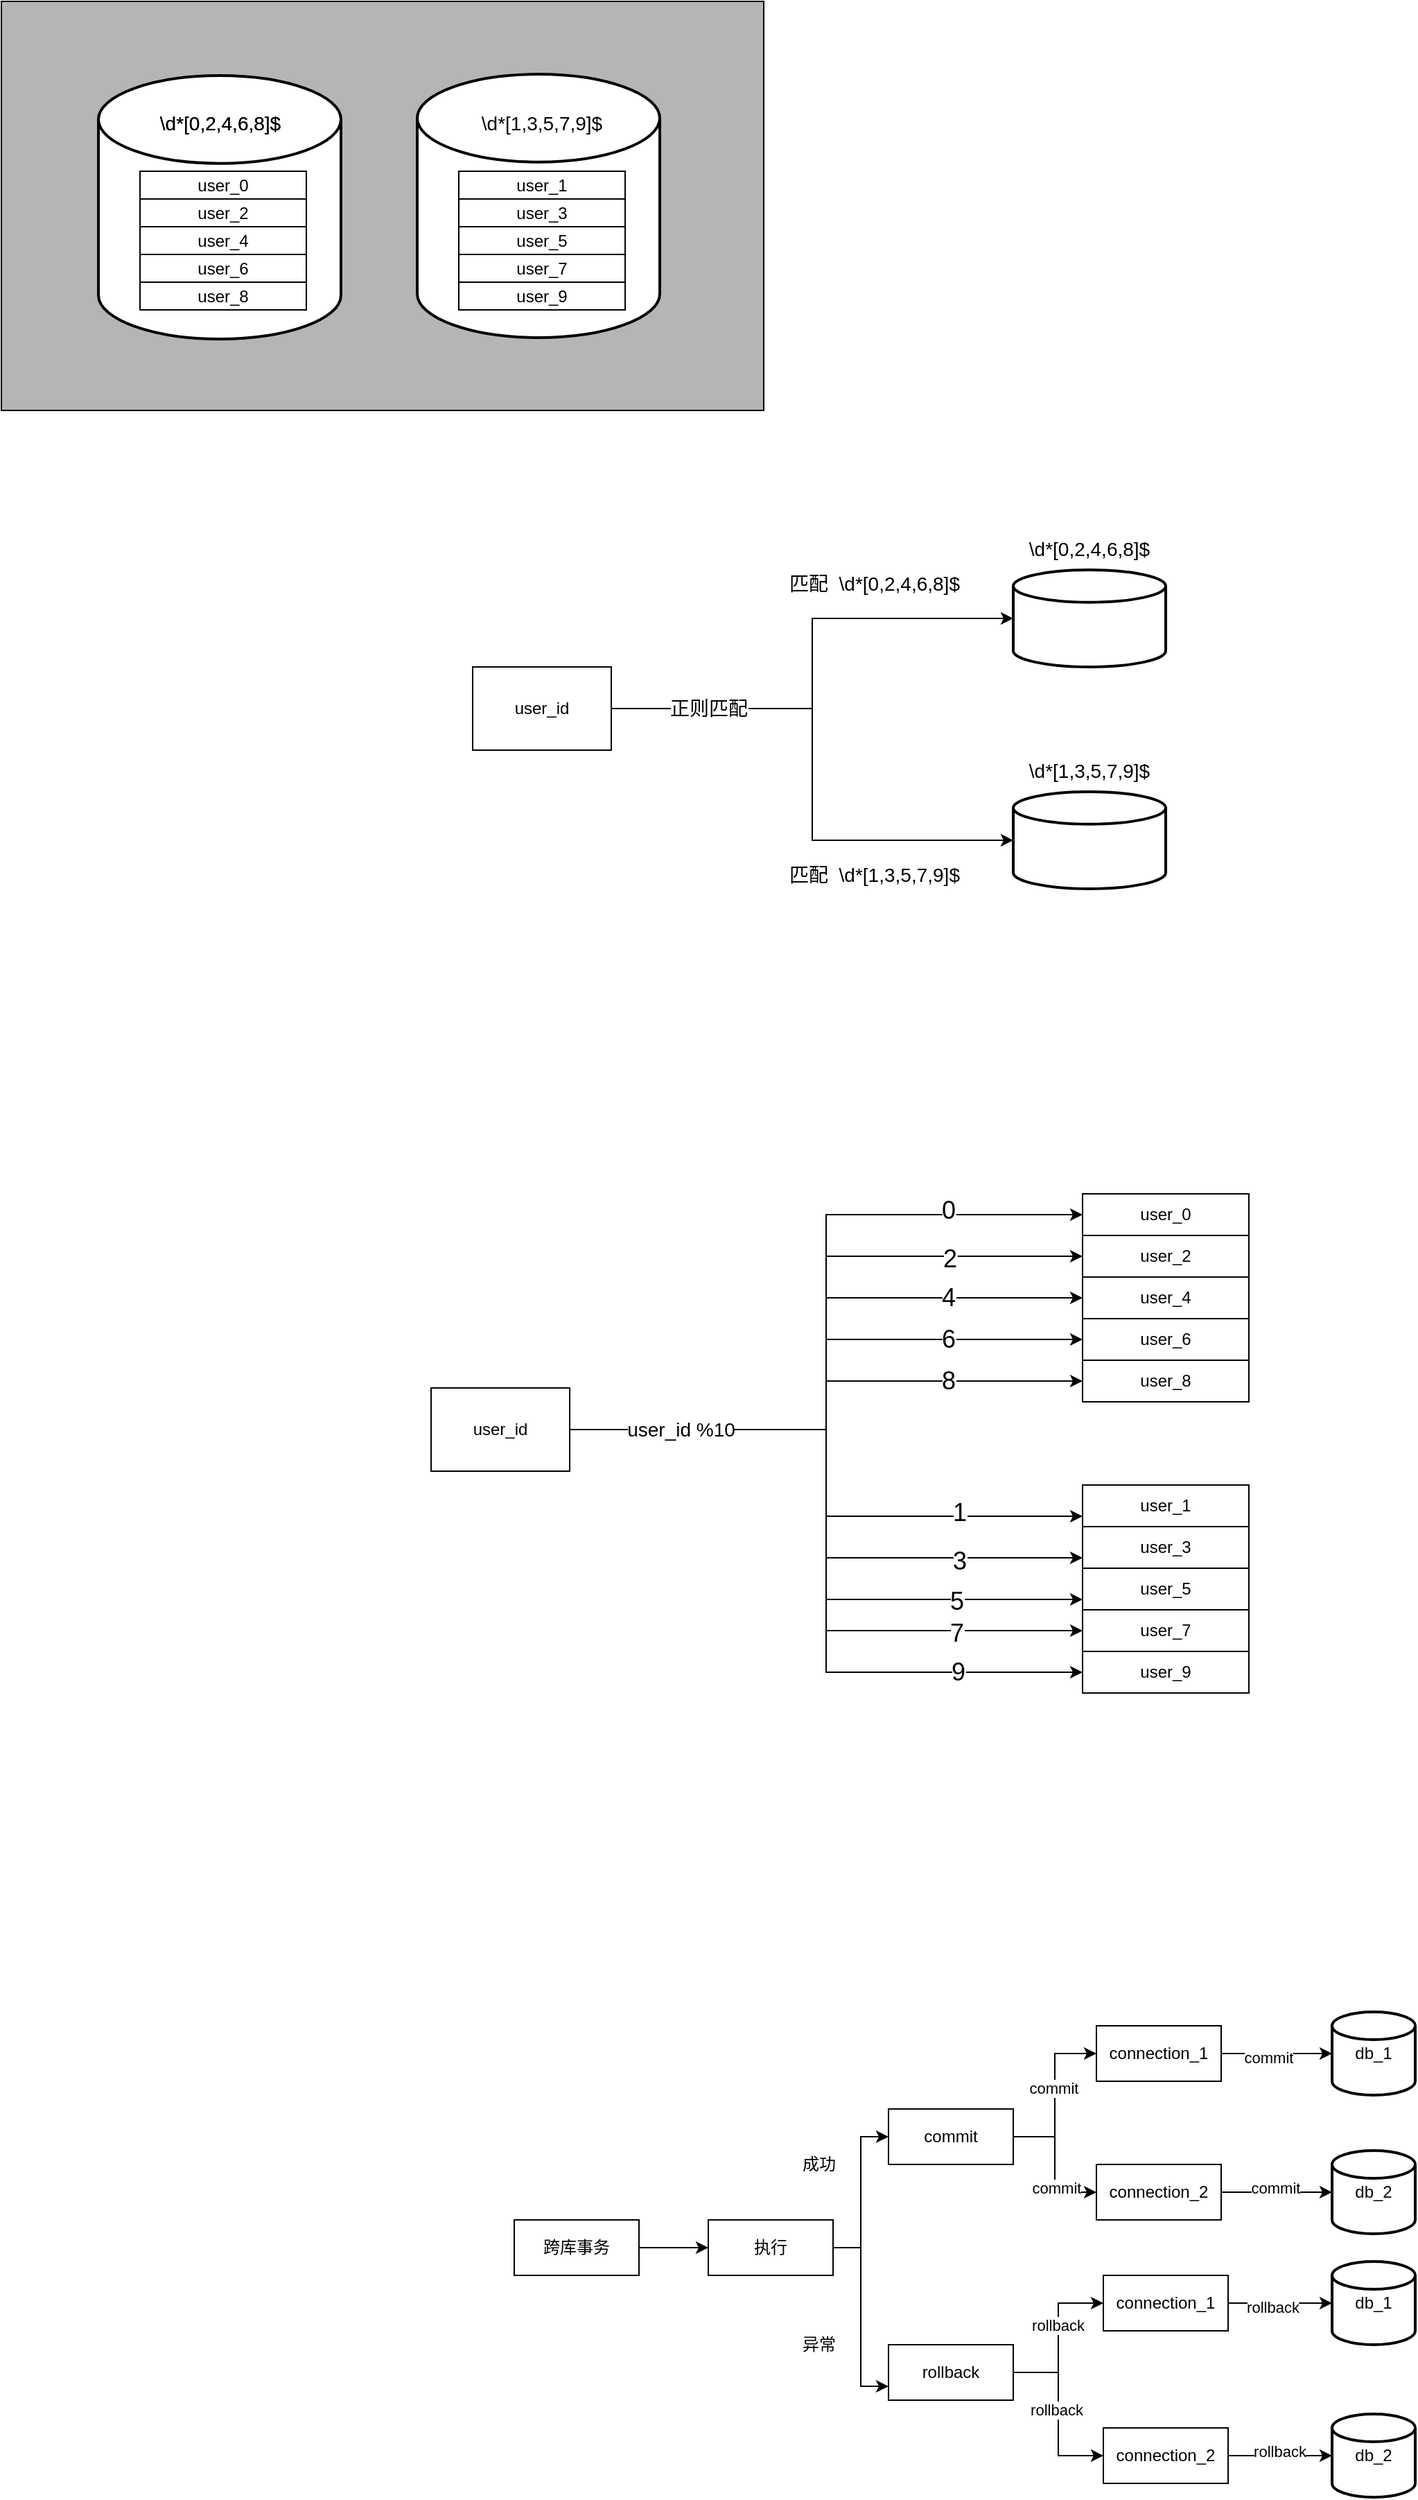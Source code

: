 <mxfile version="13.10.3" type="github">
  <diagram id="cZBPGpnmnq-HmEcKpRpX" name="Page-1">
    <mxGraphModel dx="1839" dy="1051" grid="1" gridSize="10" guides="1" tooltips="1" connect="1" arrows="1" fold="1" page="1" pageScale="1" pageWidth="1654" pageHeight="2336" math="0" shadow="0">
      <root>
        <mxCell id="0" />
        <mxCell id="1" parent="0" />
        <mxCell id="g-ux4vXY3DX0NyAZt6GT-18" value="" style="rounded=0;whiteSpace=wrap;html=1;fillColor=#B5B5B5;" vertex="1" parent="1">
          <mxGeometry x="70" y="60" width="550" height="295" as="geometry" />
        </mxCell>
        <mxCell id="g-ux4vXY3DX0NyAZt6GT-2" value="" style="strokeWidth=2;html=1;shape=mxgraph.flowchart.database;whiteSpace=wrap;" vertex="1" parent="1">
          <mxGeometry x="140" y="113.5" width="175" height="190" as="geometry" />
        </mxCell>
        <mxCell id="g-ux4vXY3DX0NyAZt6GT-5" value="user_0" style="rounded=0;whiteSpace=wrap;html=1;" vertex="1" parent="1">
          <mxGeometry x="170" y="182.5" width="120" height="20" as="geometry" />
        </mxCell>
        <mxCell id="g-ux4vXY3DX0NyAZt6GT-6" value="user_2" style="rounded=0;whiteSpace=wrap;html=1;" vertex="1" parent="1">
          <mxGeometry x="170" y="202.5" width="120" height="20" as="geometry" />
        </mxCell>
        <mxCell id="g-ux4vXY3DX0NyAZt6GT-7" value="user_4" style="rounded=0;whiteSpace=wrap;html=1;" vertex="1" parent="1">
          <mxGeometry x="170" y="222.5" width="120" height="20" as="geometry" />
        </mxCell>
        <mxCell id="g-ux4vXY3DX0NyAZt6GT-8" value="user_6" style="rounded=0;whiteSpace=wrap;html=1;" vertex="1" parent="1">
          <mxGeometry x="170" y="242.5" width="120" height="20" as="geometry" />
        </mxCell>
        <mxCell id="g-ux4vXY3DX0NyAZt6GT-9" value="user_8" style="rounded=0;whiteSpace=wrap;html=1;" vertex="1" parent="1">
          <mxGeometry x="170" y="262.5" width="120" height="20" as="geometry" />
        </mxCell>
        <mxCell id="g-ux4vXY3DX0NyAZt6GT-10" value="user_6" style="rounded=0;whiteSpace=wrap;html=1;" vertex="1" parent="1">
          <mxGeometry x="170" y="242.5" width="120" height="20" as="geometry" />
        </mxCell>
        <mxCell id="g-ux4vXY3DX0NyAZt6GT-11" value="" style="strokeWidth=2;html=1;shape=mxgraph.flowchart.database;whiteSpace=wrap;" vertex="1" parent="1">
          <mxGeometry x="370" y="112.5" width="175" height="190" as="geometry" />
        </mxCell>
        <mxCell id="g-ux4vXY3DX0NyAZt6GT-12" value="user_1" style="rounded=0;whiteSpace=wrap;html=1;" vertex="1" parent="1">
          <mxGeometry x="400" y="182.5" width="120" height="20" as="geometry" />
        </mxCell>
        <mxCell id="g-ux4vXY3DX0NyAZt6GT-13" value="user_3" style="rounded=0;whiteSpace=wrap;html=1;" vertex="1" parent="1">
          <mxGeometry x="400" y="202.5" width="120" height="20" as="geometry" />
        </mxCell>
        <mxCell id="g-ux4vXY3DX0NyAZt6GT-14" value="user_5" style="rounded=0;whiteSpace=wrap;html=1;" vertex="1" parent="1">
          <mxGeometry x="400" y="222.5" width="120" height="20" as="geometry" />
        </mxCell>
        <mxCell id="g-ux4vXY3DX0NyAZt6GT-15" value="user_6" style="rounded=0;whiteSpace=wrap;html=1;" vertex="1" parent="1">
          <mxGeometry x="400" y="242.5" width="120" height="20" as="geometry" />
        </mxCell>
        <mxCell id="g-ux4vXY3DX0NyAZt6GT-16" value="user_9" style="rounded=0;whiteSpace=wrap;html=1;" vertex="1" parent="1">
          <mxGeometry x="400" y="262.5" width="120" height="20" as="geometry" />
        </mxCell>
        <mxCell id="g-ux4vXY3DX0NyAZt6GT-17" value="user_7" style="rounded=0;whiteSpace=wrap;html=1;" vertex="1" parent="1">
          <mxGeometry x="400" y="242.5" width="120" height="20" as="geometry" />
        </mxCell>
        <mxCell id="g-ux4vXY3DX0NyAZt6GT-20" value="&lt;font style=&quot;font-size: 14px&quot;&gt;\d*[1,3,5,7,9]$&lt;/font&gt;" style="text;html=1;strokeColor=none;fillColor=none;align=center;verticalAlign=middle;whiteSpace=wrap;rounded=0;" vertex="1" parent="1">
          <mxGeometry x="415" y="132.5" width="90" height="30" as="geometry" />
        </mxCell>
        <mxCell id="g-ux4vXY3DX0NyAZt6GT-19" value="&lt;font style=&quot;font-size: 14px&quot;&gt;\d*[0,2,4,6,8]$&lt;/font&gt;" style="text;html=1;strokeColor=none;fillColor=none;align=center;verticalAlign=middle;whiteSpace=wrap;rounded=0;" vertex="1" parent="1">
          <mxGeometry x="182.5" y="132.5" width="90" height="30" as="geometry" />
        </mxCell>
        <mxCell id="g-ux4vXY3DX0NyAZt6GT-31" style="edgeStyle=orthogonalEdgeStyle;rounded=0;orthogonalLoop=1;jettySize=auto;html=1;exitX=1;exitY=0.5;exitDx=0;exitDy=0;entryX=0;entryY=0.5;entryDx=0;entryDy=0;entryPerimeter=0;" edge="1" parent="1" source="g-ux4vXY3DX0NyAZt6GT-24" target="g-ux4vXY3DX0NyAZt6GT-25">
          <mxGeometry relative="1" as="geometry" />
        </mxCell>
        <mxCell id="g-ux4vXY3DX0NyAZt6GT-32" style="edgeStyle=orthogonalEdgeStyle;rounded=0;orthogonalLoop=1;jettySize=auto;html=1;exitX=1;exitY=0.5;exitDx=0;exitDy=0;entryX=0;entryY=0.5;entryDx=0;entryDy=0;entryPerimeter=0;" edge="1" parent="1" source="g-ux4vXY3DX0NyAZt6GT-24" target="g-ux4vXY3DX0NyAZt6GT-28">
          <mxGeometry relative="1" as="geometry" />
        </mxCell>
        <mxCell id="g-ux4vXY3DX0NyAZt6GT-35" value="&lt;font style=&quot;font-size: 14px&quot;&gt;正则匹配&lt;/font&gt;" style="edgeLabel;html=1;align=center;verticalAlign=middle;resizable=0;points=[];" vertex="1" connectable="0" parent="g-ux4vXY3DX0NyAZt6GT-32">
          <mxGeometry x="-0.704" y="-1" relative="1" as="geometry">
            <mxPoint x="13" y="-1" as="offset" />
          </mxGeometry>
        </mxCell>
        <mxCell id="g-ux4vXY3DX0NyAZt6GT-24" value="user_id" style="rounded=0;whiteSpace=wrap;html=1;fillColor=#FFFFFF;" vertex="1" parent="1">
          <mxGeometry x="410" y="540" width="100" height="60" as="geometry" />
        </mxCell>
        <mxCell id="g-ux4vXY3DX0NyAZt6GT-25" value="" style="strokeWidth=2;html=1;shape=mxgraph.flowchart.database;whiteSpace=wrap;fillColor=#FFFFFF;" vertex="1" parent="1">
          <mxGeometry x="800" y="470" width="110" height="70" as="geometry" />
        </mxCell>
        <mxCell id="g-ux4vXY3DX0NyAZt6GT-26" value="&lt;font style=&quot;font-size: 14px&quot;&gt;\d*[0,2,4,6,8]$&lt;/font&gt;" style="text;html=1;strokeColor=none;fillColor=none;align=center;verticalAlign=middle;whiteSpace=wrap;rounded=0;" vertex="1" parent="1">
          <mxGeometry x="810" y="440" width="90" height="30" as="geometry" />
        </mxCell>
        <mxCell id="g-ux4vXY3DX0NyAZt6GT-27" value="&lt;font style=&quot;font-size: 14px&quot;&gt;\d*[0,2,4,6,8]$&lt;/font&gt;" style="text;html=1;strokeColor=none;fillColor=none;align=center;verticalAlign=middle;whiteSpace=wrap;rounded=0;" vertex="1" parent="1">
          <mxGeometry x="182.5" y="132.5" width="90" height="30" as="geometry" />
        </mxCell>
        <mxCell id="g-ux4vXY3DX0NyAZt6GT-28" value="" style="strokeWidth=2;html=1;shape=mxgraph.flowchart.database;whiteSpace=wrap;fillColor=#FFFFFF;" vertex="1" parent="1">
          <mxGeometry x="800" y="630" width="110" height="70" as="geometry" />
        </mxCell>
        <mxCell id="g-ux4vXY3DX0NyAZt6GT-30" value="&lt;font style=&quot;font-size: 14px&quot;&gt;\d*[1,3,5,7,9]$&lt;/font&gt;" style="text;html=1;strokeColor=none;fillColor=none;align=center;verticalAlign=middle;whiteSpace=wrap;rounded=0;" vertex="1" parent="1">
          <mxGeometry x="810" y="600" width="90" height="30" as="geometry" />
        </mxCell>
        <mxCell id="g-ux4vXY3DX0NyAZt6GT-38" value="&lt;span style=&quot;font-size: 14px ; background-color: rgb(255 , 255 , 255)&quot;&gt;匹配&amp;nbsp;&amp;nbsp;&lt;/span&gt;&lt;span style=&quot;font-size: 14px&quot;&gt;\d*[0,2,4,6,8]$&lt;/span&gt;" style="text;html=1;strokeColor=none;fillColor=none;align=center;verticalAlign=middle;whiteSpace=wrap;rounded=0;" vertex="1" parent="1">
          <mxGeometry x="620" y="460" width="160" height="40" as="geometry" />
        </mxCell>
        <mxCell id="g-ux4vXY3DX0NyAZt6GT-39" value="&lt;span style=&quot;font-size: 14px ; background-color: rgb(255 , 255 , 255)&quot;&gt;匹配&amp;nbsp;&amp;nbsp;&lt;/span&gt;&lt;span style=&quot;font-size: 14px&quot;&gt;\d*[1,3,5,7,9]$&lt;/span&gt;" style="text;html=1;strokeColor=none;fillColor=none;align=center;verticalAlign=middle;whiteSpace=wrap;rounded=0;" vertex="1" parent="1">
          <mxGeometry x="620" y="670" width="160" height="40" as="geometry" />
        </mxCell>
        <mxCell id="g-ux4vXY3DX0NyAZt6GT-60" style="edgeStyle=orthogonalEdgeStyle;rounded=0;orthogonalLoop=1;jettySize=auto;html=1;exitX=1;exitY=0.5;exitDx=0;exitDy=0;entryX=0;entryY=0.5;entryDx=0;entryDy=0;" edge="1" parent="1" source="g-ux4vXY3DX0NyAZt6GT-63" target="g-ux4vXY3DX0NyAZt6GT-84">
          <mxGeometry relative="1" as="geometry">
            <mxPoint x="770" y="1025" as="targetPoint" />
            <Array as="points">
              <mxPoint x="665" y="1090" />
              <mxPoint x="665" y="935" />
            </Array>
          </mxGeometry>
        </mxCell>
        <mxCell id="g-ux4vXY3DX0NyAZt6GT-115" value="&lt;font style=&quot;font-size: 18px&quot;&gt;0&lt;/font&gt;" style="edgeLabel;html=1;align=center;verticalAlign=middle;resizable=0;points=[];" vertex="1" connectable="0" parent="g-ux4vXY3DX0NyAZt6GT-60">
          <mxGeometry x="0.63" y="3" relative="1" as="geometry">
            <mxPoint as="offset" />
          </mxGeometry>
        </mxCell>
        <mxCell id="g-ux4vXY3DX0NyAZt6GT-100" style="edgeStyle=orthogonalEdgeStyle;rounded=0;orthogonalLoop=1;jettySize=auto;html=1;exitX=1;exitY=0.5;exitDx=0;exitDy=0;entryX=0;entryY=0.5;entryDx=0;entryDy=0;" edge="1" parent="1" source="g-ux4vXY3DX0NyAZt6GT-63" target="g-ux4vXY3DX0NyAZt6GT-91">
          <mxGeometry relative="1" as="geometry" />
        </mxCell>
        <mxCell id="g-ux4vXY3DX0NyAZt6GT-114" value="&lt;font style=&quot;font-size: 18px&quot;&gt;2&lt;/font&gt;" style="edgeLabel;html=1;align=center;verticalAlign=middle;resizable=0;points=[];" vertex="1" connectable="0" parent="g-ux4vXY3DX0NyAZt6GT-100">
          <mxGeometry x="0.612" y="-2" relative="1" as="geometry">
            <mxPoint as="offset" />
          </mxGeometry>
        </mxCell>
        <mxCell id="g-ux4vXY3DX0NyAZt6GT-101" style="edgeStyle=orthogonalEdgeStyle;rounded=0;orthogonalLoop=1;jettySize=auto;html=1;exitX=1;exitY=0.5;exitDx=0;exitDy=0;entryX=0;entryY=0.5;entryDx=0;entryDy=0;" edge="1" parent="1" source="g-ux4vXY3DX0NyAZt6GT-63" target="g-ux4vXY3DX0NyAZt6GT-92">
          <mxGeometry relative="1" as="geometry" />
        </mxCell>
        <mxCell id="g-ux4vXY3DX0NyAZt6GT-116" value="&lt;font style=&quot;font-size: 18px&quot;&gt;4&lt;/font&gt;" style="edgeLabel;html=1;align=center;verticalAlign=middle;resizable=0;points=[];" vertex="1" connectable="0" parent="g-ux4vXY3DX0NyAZt6GT-101">
          <mxGeometry x="0.583" relative="1" as="geometry">
            <mxPoint as="offset" />
          </mxGeometry>
        </mxCell>
        <mxCell id="g-ux4vXY3DX0NyAZt6GT-102" style="edgeStyle=orthogonalEdgeStyle;rounded=0;orthogonalLoop=1;jettySize=auto;html=1;exitX=1;exitY=0.5;exitDx=0;exitDy=0;entryX=0;entryY=0.5;entryDx=0;entryDy=0;" edge="1" parent="1" source="g-ux4vXY3DX0NyAZt6GT-63" target="g-ux4vXY3DX0NyAZt6GT-93">
          <mxGeometry relative="1" as="geometry" />
        </mxCell>
        <mxCell id="g-ux4vXY3DX0NyAZt6GT-117" value="&lt;font style=&quot;font-size: 18px&quot;&gt;6&lt;/font&gt;" style="edgeLabel;html=1;align=center;verticalAlign=middle;resizable=0;points=[];" vertex="1" connectable="0" parent="g-ux4vXY3DX0NyAZt6GT-102">
          <mxGeometry x="0.554" relative="1" as="geometry">
            <mxPoint as="offset" />
          </mxGeometry>
        </mxCell>
        <mxCell id="g-ux4vXY3DX0NyAZt6GT-103" style="edgeStyle=orthogonalEdgeStyle;rounded=0;orthogonalLoop=1;jettySize=auto;html=1;exitX=1;exitY=0.5;exitDx=0;exitDy=0;" edge="1" parent="1" source="g-ux4vXY3DX0NyAZt6GT-63" target="g-ux4vXY3DX0NyAZt6GT-94">
          <mxGeometry relative="1" as="geometry">
            <Array as="points">
              <mxPoint x="665" y="1090" />
              <mxPoint x="665" y="1055" />
            </Array>
          </mxGeometry>
        </mxCell>
        <mxCell id="g-ux4vXY3DX0NyAZt6GT-119" value="&lt;span style=&quot;font-size: 18px&quot;&gt;8&lt;/span&gt;" style="edgeLabel;html=1;align=center;verticalAlign=middle;resizable=0;points=[];" vertex="1" connectable="0" parent="g-ux4vXY3DX0NyAZt6GT-103">
          <mxGeometry x="0.521" relative="1" as="geometry">
            <mxPoint as="offset" />
          </mxGeometry>
        </mxCell>
        <mxCell id="g-ux4vXY3DX0NyAZt6GT-104" style="edgeStyle=orthogonalEdgeStyle;rounded=0;orthogonalLoop=1;jettySize=auto;html=1;exitX=1;exitY=0.5;exitDx=0;exitDy=0;entryX=0;entryY=0.5;entryDx=0;entryDy=0;" edge="1" parent="1" source="g-ux4vXY3DX0NyAZt6GT-63" target="g-ux4vXY3DX0NyAZt6GT-98">
          <mxGeometry relative="1" as="geometry" />
        </mxCell>
        <mxCell id="g-ux4vXY3DX0NyAZt6GT-123" value="&lt;font style=&quot;font-size: 18px&quot;&gt;7&lt;/font&gt;" style="edgeLabel;html=1;align=center;verticalAlign=middle;resizable=0;points=[];" vertex="1" connectable="0" parent="g-ux4vXY3DX0NyAZt6GT-104">
          <mxGeometry x="0.647" y="-2" relative="1" as="geometry">
            <mxPoint as="offset" />
          </mxGeometry>
        </mxCell>
        <mxCell id="g-ux4vXY3DX0NyAZt6GT-105" style="edgeStyle=orthogonalEdgeStyle;rounded=0;orthogonalLoop=1;jettySize=auto;html=1;exitX=1;exitY=0.5;exitDx=0;exitDy=0;entryX=0;entryY=0.5;entryDx=0;entryDy=0;" edge="1" parent="1" source="g-ux4vXY3DX0NyAZt6GT-63" target="g-ux4vXY3DX0NyAZt6GT-99">
          <mxGeometry relative="1" as="geometry">
            <mxPoint x="810" y="1260" as="targetPoint" />
          </mxGeometry>
        </mxCell>
        <mxCell id="g-ux4vXY3DX0NyAZt6GT-124" value="&lt;font style=&quot;font-size: 18px&quot;&gt;9&lt;/font&gt;" style="edgeLabel;html=1;align=center;verticalAlign=middle;resizable=0;points=[];" vertex="1" connectable="0" parent="g-ux4vXY3DX0NyAZt6GT-105">
          <mxGeometry x="0.662" y="1" relative="1" as="geometry">
            <mxPoint x="2" y="1" as="offset" />
          </mxGeometry>
        </mxCell>
        <mxCell id="g-ux4vXY3DX0NyAZt6GT-106" style="edgeStyle=orthogonalEdgeStyle;rounded=0;orthogonalLoop=1;jettySize=auto;html=1;exitX=1;exitY=0.5;exitDx=0;exitDy=0;entryX=0;entryY=0.75;entryDx=0;entryDy=0;" edge="1" parent="1" source="g-ux4vXY3DX0NyAZt6GT-63" target="g-ux4vXY3DX0NyAZt6GT-97">
          <mxGeometry relative="1" as="geometry" />
        </mxCell>
        <mxCell id="g-ux4vXY3DX0NyAZt6GT-122" value="&lt;font style=&quot;font-size: 18px&quot;&gt;5&lt;/font&gt;" style="edgeLabel;html=1;align=center;verticalAlign=middle;resizable=0;points=[];" vertex="1" connectable="0" parent="g-ux4vXY3DX0NyAZt6GT-106">
          <mxGeometry x="0.63" relative="1" as="geometry">
            <mxPoint y="1" as="offset" />
          </mxGeometry>
        </mxCell>
        <mxCell id="g-ux4vXY3DX0NyAZt6GT-107" style="edgeStyle=orthogonalEdgeStyle;rounded=0;orthogonalLoop=1;jettySize=auto;html=1;exitX=1;exitY=0.5;exitDx=0;exitDy=0;entryX=0;entryY=0.75;entryDx=0;entryDy=0;" edge="1" parent="1" source="g-ux4vXY3DX0NyAZt6GT-63" target="g-ux4vXY3DX0NyAZt6GT-96">
          <mxGeometry relative="1" as="geometry" />
        </mxCell>
        <mxCell id="g-ux4vXY3DX0NyAZt6GT-121" value="&lt;span style=&quot;font-size: 18px&quot;&gt;3&lt;/span&gt;" style="edgeLabel;html=1;align=center;verticalAlign=middle;resizable=0;points=[];" vertex="1" connectable="0" parent="g-ux4vXY3DX0NyAZt6GT-107">
          <mxGeometry x="0.598" y="-1" relative="1" as="geometry">
            <mxPoint x="3.5" y="1" as="offset" />
          </mxGeometry>
        </mxCell>
        <mxCell id="g-ux4vXY3DX0NyAZt6GT-108" style="edgeStyle=orthogonalEdgeStyle;rounded=0;orthogonalLoop=1;jettySize=auto;html=1;exitX=1;exitY=0.5;exitDx=0;exitDy=0;entryX=0;entryY=0.75;entryDx=0;entryDy=0;" edge="1" parent="1" source="g-ux4vXY3DX0NyAZt6GT-63" target="g-ux4vXY3DX0NyAZt6GT-95">
          <mxGeometry relative="1" as="geometry" />
        </mxCell>
        <mxCell id="g-ux4vXY3DX0NyAZt6GT-110" value="&lt;font style=&quot;font-size: 14px&quot;&gt;user_id %10&lt;/font&gt;" style="edgeLabel;html=1;align=center;verticalAlign=middle;resizable=0;points=[];" vertex="1" connectable="0" parent="g-ux4vXY3DX0NyAZt6GT-108">
          <mxGeometry x="-0.676" relative="1" as="geometry">
            <mxPoint x="10" as="offset" />
          </mxGeometry>
        </mxCell>
        <mxCell id="g-ux4vXY3DX0NyAZt6GT-120" value="&lt;font style=&quot;font-size: 18px&quot;&gt;1&lt;/font&gt;" style="edgeLabel;html=1;align=center;verticalAlign=middle;resizable=0;points=[];" vertex="1" connectable="0" parent="g-ux4vXY3DX0NyAZt6GT-108">
          <mxGeometry x="0.57" y="-1" relative="1" as="geometry">
            <mxPoint x="3.5" y="-3.5" as="offset" />
          </mxGeometry>
        </mxCell>
        <mxCell id="g-ux4vXY3DX0NyAZt6GT-63" value="user_id" style="rounded=0;whiteSpace=wrap;html=1;fillColor=#FFFFFF;" vertex="1" parent="1">
          <mxGeometry x="380" y="1060" width="100" height="60" as="geometry" />
        </mxCell>
        <mxCell id="g-ux4vXY3DX0NyAZt6GT-84" value="user_0" style="rounded=0;whiteSpace=wrap;html=1;fillColor=#FFFFFF;" vertex="1" parent="1">
          <mxGeometry x="850" y="920" width="120" height="30" as="geometry" />
        </mxCell>
        <mxCell id="g-ux4vXY3DX0NyAZt6GT-91" value="user_2" style="rounded=0;whiteSpace=wrap;html=1;fillColor=#FFFFFF;" vertex="1" parent="1">
          <mxGeometry x="850" y="950" width="120" height="30" as="geometry" />
        </mxCell>
        <mxCell id="g-ux4vXY3DX0NyAZt6GT-92" value="user_4" style="rounded=0;whiteSpace=wrap;html=1;fillColor=#FFFFFF;" vertex="1" parent="1">
          <mxGeometry x="850" y="980" width="120" height="30" as="geometry" />
        </mxCell>
        <mxCell id="g-ux4vXY3DX0NyAZt6GT-93" value="user_6" style="rounded=0;whiteSpace=wrap;html=1;fillColor=#FFFFFF;" vertex="1" parent="1">
          <mxGeometry x="850" y="1010" width="120" height="30" as="geometry" />
        </mxCell>
        <mxCell id="g-ux4vXY3DX0NyAZt6GT-94" value="user_8" style="rounded=0;whiteSpace=wrap;html=1;fillColor=#FFFFFF;" vertex="1" parent="1">
          <mxGeometry x="850" y="1040" width="120" height="30" as="geometry" />
        </mxCell>
        <mxCell id="g-ux4vXY3DX0NyAZt6GT-95" value="user_1" style="rounded=0;whiteSpace=wrap;html=1;fillColor=#FFFFFF;" vertex="1" parent="1">
          <mxGeometry x="850" y="1130" width="120" height="30" as="geometry" />
        </mxCell>
        <mxCell id="g-ux4vXY3DX0NyAZt6GT-96" value="user_3" style="rounded=0;whiteSpace=wrap;html=1;fillColor=#FFFFFF;" vertex="1" parent="1">
          <mxGeometry x="850" y="1160" width="120" height="30" as="geometry" />
        </mxCell>
        <mxCell id="g-ux4vXY3DX0NyAZt6GT-97" value="user_5" style="rounded=0;whiteSpace=wrap;html=1;fillColor=#FFFFFF;" vertex="1" parent="1">
          <mxGeometry x="850" y="1190" width="120" height="30" as="geometry" />
        </mxCell>
        <mxCell id="g-ux4vXY3DX0NyAZt6GT-98" value="user_7" style="rounded=0;whiteSpace=wrap;html=1;fillColor=#FFFFFF;" vertex="1" parent="1">
          <mxGeometry x="850" y="1220" width="120" height="30" as="geometry" />
        </mxCell>
        <mxCell id="g-ux4vXY3DX0NyAZt6GT-99" value="user_9" style="rounded=0;whiteSpace=wrap;html=1;fillColor=#FFFFFF;" vertex="1" parent="1">
          <mxGeometry x="850" y="1250" width="120" height="30" as="geometry" />
        </mxCell>
        <mxCell id="g-ux4vXY3DX0NyAZt6GT-131" style="edgeStyle=orthogonalEdgeStyle;rounded=0;orthogonalLoop=1;jettySize=auto;html=1;exitX=1;exitY=0.5;exitDx=0;exitDy=0;entryX=0;entryY=0.5;entryDx=0;entryDy=0;" edge="1" parent="1" source="g-ux4vXY3DX0NyAZt6GT-125" target="g-ux4vXY3DX0NyAZt6GT-128">
          <mxGeometry relative="1" as="geometry" />
        </mxCell>
        <mxCell id="g-ux4vXY3DX0NyAZt6GT-125" value="跨库事务" style="rounded=0;whiteSpace=wrap;html=1;fillColor=#FFFFFF;" vertex="1" parent="1">
          <mxGeometry x="440" y="1660" width="90" height="40" as="geometry" />
        </mxCell>
        <mxCell id="g-ux4vXY3DX0NyAZt6GT-132" style="edgeStyle=orthogonalEdgeStyle;rounded=0;orthogonalLoop=1;jettySize=auto;html=1;exitX=1;exitY=0.5;exitDx=0;exitDy=0;entryX=0;entryY=0.5;entryDx=0;entryDy=0;" edge="1" parent="1" source="g-ux4vXY3DX0NyAZt6GT-128" target="g-ux4vXY3DX0NyAZt6GT-129">
          <mxGeometry relative="1" as="geometry" />
        </mxCell>
        <mxCell id="g-ux4vXY3DX0NyAZt6GT-133" style="edgeStyle=orthogonalEdgeStyle;rounded=0;orthogonalLoop=1;jettySize=auto;html=1;exitX=1;exitY=0.5;exitDx=0;exitDy=0;entryX=0;entryY=0.75;entryDx=0;entryDy=0;" edge="1" parent="1" source="g-ux4vXY3DX0NyAZt6GT-128" target="g-ux4vXY3DX0NyAZt6GT-130">
          <mxGeometry relative="1" as="geometry" />
        </mxCell>
        <mxCell id="g-ux4vXY3DX0NyAZt6GT-128" value="执行" style="rounded=0;whiteSpace=wrap;html=1;fillColor=#FFFFFF;" vertex="1" parent="1">
          <mxGeometry x="580" y="1660" width="90" height="40" as="geometry" />
        </mxCell>
        <mxCell id="g-ux4vXY3DX0NyAZt6GT-145" style="edgeStyle=orthogonalEdgeStyle;rounded=0;orthogonalLoop=1;jettySize=auto;html=1;exitX=1;exitY=0.5;exitDx=0;exitDy=0;entryX=0;entryY=0.5;entryDx=0;entryDy=0;" edge="1" parent="1" source="g-ux4vXY3DX0NyAZt6GT-129" target="g-ux4vXY3DX0NyAZt6GT-139">
          <mxGeometry relative="1" as="geometry" />
        </mxCell>
        <mxCell id="g-ux4vXY3DX0NyAZt6GT-149" value="commit" style="edgeLabel;html=1;align=center;verticalAlign=middle;resizable=0;points=[];" vertex="1" connectable="0" parent="g-ux4vXY3DX0NyAZt6GT-145">
          <mxGeometry x="0.08" y="1" relative="1" as="geometry">
            <mxPoint as="offset" />
          </mxGeometry>
        </mxCell>
        <mxCell id="g-ux4vXY3DX0NyAZt6GT-146" style="edgeStyle=orthogonalEdgeStyle;rounded=0;orthogonalLoop=1;jettySize=auto;html=1;exitX=1;exitY=0.5;exitDx=0;exitDy=0;" edge="1" parent="1" source="g-ux4vXY3DX0NyAZt6GT-129" target="g-ux4vXY3DX0NyAZt6GT-144">
          <mxGeometry relative="1" as="geometry" />
        </mxCell>
        <mxCell id="g-ux4vXY3DX0NyAZt6GT-151" value="commit" style="edgeLabel;html=1;align=center;verticalAlign=middle;resizable=0;points=[];" vertex="1" connectable="0" parent="g-ux4vXY3DX0NyAZt6GT-146">
          <mxGeometry x="0.34" y="1" relative="1" as="geometry">
            <mxPoint as="offset" />
          </mxGeometry>
        </mxCell>
        <mxCell id="g-ux4vXY3DX0NyAZt6GT-129" value="commit" style="rounded=0;whiteSpace=wrap;html=1;fillColor=#FFFFFF;" vertex="1" parent="1">
          <mxGeometry x="710" y="1580" width="90" height="40" as="geometry" />
        </mxCell>
        <mxCell id="g-ux4vXY3DX0NyAZt6GT-165" style="edgeStyle=orthogonalEdgeStyle;rounded=0;orthogonalLoop=1;jettySize=auto;html=1;exitX=1;exitY=0.5;exitDx=0;exitDy=0;entryX=0;entryY=0.5;entryDx=0;entryDy=0;" edge="1" parent="1" source="g-ux4vXY3DX0NyAZt6GT-130" target="g-ux4vXY3DX0NyAZt6GT-159">
          <mxGeometry relative="1" as="geometry" />
        </mxCell>
        <mxCell id="g-ux4vXY3DX0NyAZt6GT-167" value="rollback" style="edgeLabel;html=1;align=center;verticalAlign=middle;resizable=0;points=[];" vertex="1" connectable="0" parent="g-ux4vXY3DX0NyAZt6GT-165">
          <mxGeometry x="0.157" y="2" relative="1" as="geometry">
            <mxPoint x="1" as="offset" />
          </mxGeometry>
        </mxCell>
        <mxCell id="g-ux4vXY3DX0NyAZt6GT-166" style="edgeStyle=orthogonalEdgeStyle;rounded=0;orthogonalLoop=1;jettySize=auto;html=1;exitX=1;exitY=0.5;exitDx=0;exitDy=0;entryX=0;entryY=0.5;entryDx=0;entryDy=0;" edge="1" parent="1" source="g-ux4vXY3DX0NyAZt6GT-130" target="g-ux4vXY3DX0NyAZt6GT-163">
          <mxGeometry relative="1" as="geometry" />
        </mxCell>
        <mxCell id="g-ux4vXY3DX0NyAZt6GT-168" value="rollback" style="edgeLabel;html=1;align=center;verticalAlign=middle;resizable=0;points=[];" vertex="1" connectable="0" parent="g-ux4vXY3DX0NyAZt6GT-166">
          <mxGeometry x="-0.048" y="-2" relative="1" as="geometry">
            <mxPoint as="offset" />
          </mxGeometry>
        </mxCell>
        <mxCell id="g-ux4vXY3DX0NyAZt6GT-130" value="rollback" style="rounded=0;whiteSpace=wrap;html=1;fillColor=#FFFFFF;" vertex="1" parent="1">
          <mxGeometry x="710" y="1750" width="90" height="40" as="geometry" />
        </mxCell>
        <mxCell id="g-ux4vXY3DX0NyAZt6GT-134" value="成功" style="text;html=1;strokeColor=none;fillColor=none;align=center;verticalAlign=middle;whiteSpace=wrap;rounded=0;" vertex="1" parent="1">
          <mxGeometry x="640" y="1610" width="40" height="20" as="geometry" />
        </mxCell>
        <mxCell id="g-ux4vXY3DX0NyAZt6GT-135" value="异常" style="text;html=1;strokeColor=none;fillColor=none;align=center;verticalAlign=middle;whiteSpace=wrap;rounded=0;" vertex="1" parent="1">
          <mxGeometry x="640" y="1740" width="40" height="20" as="geometry" />
        </mxCell>
        <mxCell id="g-ux4vXY3DX0NyAZt6GT-137" value="db_1" style="strokeWidth=2;html=1;shape=mxgraph.flowchart.database;whiteSpace=wrap;fillColor=#FFFFFF;" vertex="1" parent="1">
          <mxGeometry x="1030" y="1510" width="60" height="60" as="geometry" />
        </mxCell>
        <mxCell id="g-ux4vXY3DX0NyAZt6GT-138" value="db_2" style="strokeWidth=2;html=1;shape=mxgraph.flowchart.database;whiteSpace=wrap;fillColor=#FFFFFF;" vertex="1" parent="1">
          <mxGeometry x="1030" y="1610" width="60" height="60" as="geometry" />
        </mxCell>
        <mxCell id="g-ux4vXY3DX0NyAZt6GT-147" style="edgeStyle=orthogonalEdgeStyle;rounded=0;orthogonalLoop=1;jettySize=auto;html=1;exitX=1;exitY=0.5;exitDx=0;exitDy=0;" edge="1" parent="1" source="g-ux4vXY3DX0NyAZt6GT-139" target="g-ux4vXY3DX0NyAZt6GT-137">
          <mxGeometry relative="1" as="geometry" />
        </mxCell>
        <mxCell id="g-ux4vXY3DX0NyAZt6GT-150" value="commit" style="edgeLabel;html=1;align=center;verticalAlign=middle;resizable=0;points=[];" vertex="1" connectable="0" parent="g-ux4vXY3DX0NyAZt6GT-147">
          <mxGeometry x="-0.15" y="-3" relative="1" as="geometry">
            <mxPoint as="offset" />
          </mxGeometry>
        </mxCell>
        <mxCell id="g-ux4vXY3DX0NyAZt6GT-139" value="connection_1" style="rounded=0;whiteSpace=wrap;html=1;fillColor=#FFFFFF;" vertex="1" parent="1">
          <mxGeometry x="860" y="1520" width="90" height="40" as="geometry" />
        </mxCell>
        <mxCell id="g-ux4vXY3DX0NyAZt6GT-142" style="edgeStyle=orthogonalEdgeStyle;rounded=0;orthogonalLoop=1;jettySize=auto;html=1;exitX=0.5;exitY=1;exitDx=0;exitDy=0;" edge="1" parent="1">
          <mxGeometry relative="1" as="geometry">
            <mxPoint x="880" y="1640" as="sourcePoint" />
            <mxPoint x="880" y="1640" as="targetPoint" />
          </mxGeometry>
        </mxCell>
        <mxCell id="g-ux4vXY3DX0NyAZt6GT-148" style="edgeStyle=orthogonalEdgeStyle;rounded=0;orthogonalLoop=1;jettySize=auto;html=1;exitX=1;exitY=0.5;exitDx=0;exitDy=0;entryX=0;entryY=0.5;entryDx=0;entryDy=0;entryPerimeter=0;" edge="1" parent="1" source="g-ux4vXY3DX0NyAZt6GT-144" target="g-ux4vXY3DX0NyAZt6GT-138">
          <mxGeometry relative="1" as="geometry" />
        </mxCell>
        <mxCell id="g-ux4vXY3DX0NyAZt6GT-152" value="commit" style="edgeLabel;html=1;align=center;verticalAlign=middle;resizable=0;points=[];" vertex="1" connectable="0" parent="g-ux4vXY3DX0NyAZt6GT-148">
          <mxGeometry x="-0.033" y="3" relative="1" as="geometry">
            <mxPoint as="offset" />
          </mxGeometry>
        </mxCell>
        <mxCell id="g-ux4vXY3DX0NyAZt6GT-144" value="connection_2" style="rounded=0;whiteSpace=wrap;html=1;fillColor=#FFFFFF;" vertex="1" parent="1">
          <mxGeometry x="860" y="1620" width="90" height="40" as="geometry" />
        </mxCell>
        <mxCell id="g-ux4vXY3DX0NyAZt6GT-155" value="db_1" style="strokeWidth=2;html=1;shape=mxgraph.flowchart.database;whiteSpace=wrap;fillColor=#FFFFFF;" vertex="1" parent="1">
          <mxGeometry x="1030" y="1690" width="60" height="60" as="geometry" />
        </mxCell>
        <mxCell id="g-ux4vXY3DX0NyAZt6GT-156" value="db_2" style="strokeWidth=2;html=1;shape=mxgraph.flowchart.database;whiteSpace=wrap;fillColor=#FFFFFF;" vertex="1" parent="1">
          <mxGeometry x="1030" y="1800" width="60" height="60" as="geometry" />
        </mxCell>
        <mxCell id="g-ux4vXY3DX0NyAZt6GT-157" style="edgeStyle=orthogonalEdgeStyle;rounded=0;orthogonalLoop=1;jettySize=auto;html=1;exitX=1;exitY=0.5;exitDx=0;exitDy=0;" edge="1" parent="1" source="g-ux4vXY3DX0NyAZt6GT-159" target="g-ux4vXY3DX0NyAZt6GT-155">
          <mxGeometry relative="1" as="geometry" />
        </mxCell>
        <mxCell id="g-ux4vXY3DX0NyAZt6GT-158" value="rollback" style="edgeLabel;html=1;align=center;verticalAlign=middle;resizable=0;points=[];" vertex="1" connectable="0" parent="g-ux4vXY3DX0NyAZt6GT-157">
          <mxGeometry x="-0.15" y="-3" relative="1" as="geometry">
            <mxPoint as="offset" />
          </mxGeometry>
        </mxCell>
        <mxCell id="g-ux4vXY3DX0NyAZt6GT-159" value="connection_1" style="rounded=0;whiteSpace=wrap;html=1;fillColor=#FFFFFF;" vertex="1" parent="1">
          <mxGeometry x="865" y="1700" width="90" height="40" as="geometry" />
        </mxCell>
        <mxCell id="g-ux4vXY3DX0NyAZt6GT-160" style="edgeStyle=orthogonalEdgeStyle;rounded=0;orthogonalLoop=1;jettySize=auto;html=1;exitX=0.5;exitY=1;exitDx=0;exitDy=0;" edge="1" parent="1">
          <mxGeometry relative="1" as="geometry">
            <mxPoint x="878" y="1830" as="sourcePoint" />
            <mxPoint x="878" y="1830" as="targetPoint" />
          </mxGeometry>
        </mxCell>
        <mxCell id="g-ux4vXY3DX0NyAZt6GT-161" style="edgeStyle=orthogonalEdgeStyle;rounded=0;orthogonalLoop=1;jettySize=auto;html=1;exitX=1;exitY=0.5;exitDx=0;exitDy=0;entryX=0;entryY=0.5;entryDx=0;entryDy=0;entryPerimeter=0;" edge="1" parent="1" source="g-ux4vXY3DX0NyAZt6GT-163" target="g-ux4vXY3DX0NyAZt6GT-156">
          <mxGeometry relative="1" as="geometry" />
        </mxCell>
        <mxCell id="g-ux4vXY3DX0NyAZt6GT-162" value="rollback&lt;br&gt;" style="edgeLabel;html=1;align=center;verticalAlign=middle;resizable=0;points=[];" vertex="1" connectable="0" parent="g-ux4vXY3DX0NyAZt6GT-161">
          <mxGeometry x="-0.033" y="3" relative="1" as="geometry">
            <mxPoint as="offset" />
          </mxGeometry>
        </mxCell>
        <mxCell id="g-ux4vXY3DX0NyAZt6GT-163" value="connection_2" style="rounded=0;whiteSpace=wrap;html=1;fillColor=#FFFFFF;" vertex="1" parent="1">
          <mxGeometry x="865" y="1810" width="90" height="40" as="geometry" />
        </mxCell>
      </root>
    </mxGraphModel>
  </diagram>
</mxfile>
